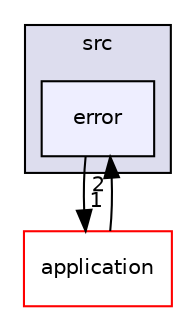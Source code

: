 digraph "/home/runner/work/feup-rcom-proj1/feup-rcom-proj1/src/error" {
  compound=true
  node [ fontsize="10", fontname="Helvetica"];
  edge [ labelfontsize="10", labelfontname="Helvetica"];
  subgraph clusterdir_68267d1309a1af8e8297ef4c3efbcdba {
    graph [ bgcolor="#ddddee", pencolor="black", label="src" fontname="Helvetica", fontsize="10", URL="dir_68267d1309a1af8e8297ef4c3efbcdba.html"]
  dir_acc2056b73c4fda97caebb7ceca7df66 [shape=box, label="error", style="filled", fillcolor="#eeeeff", pencolor="black", URL="dir_acc2056b73c4fda97caebb7ceca7df66.html"];
  }
  dir_844f6ab5c2ae79211596f3dcdd81adb7 [shape=box label="application" fillcolor="white" style="filled" color="red" URL="dir_844f6ab5c2ae79211596f3dcdd81adb7.html"];
  dir_acc2056b73c4fda97caebb7ceca7df66->dir_844f6ab5c2ae79211596f3dcdd81adb7 [headlabel="1", labeldistance=1.5 headhref="dir_000007_000001.html"];
  dir_844f6ab5c2ae79211596f3dcdd81adb7->dir_acc2056b73c4fda97caebb7ceca7df66 [headlabel="2", labeldistance=1.5 headhref="dir_000001_000007.html"];
}
